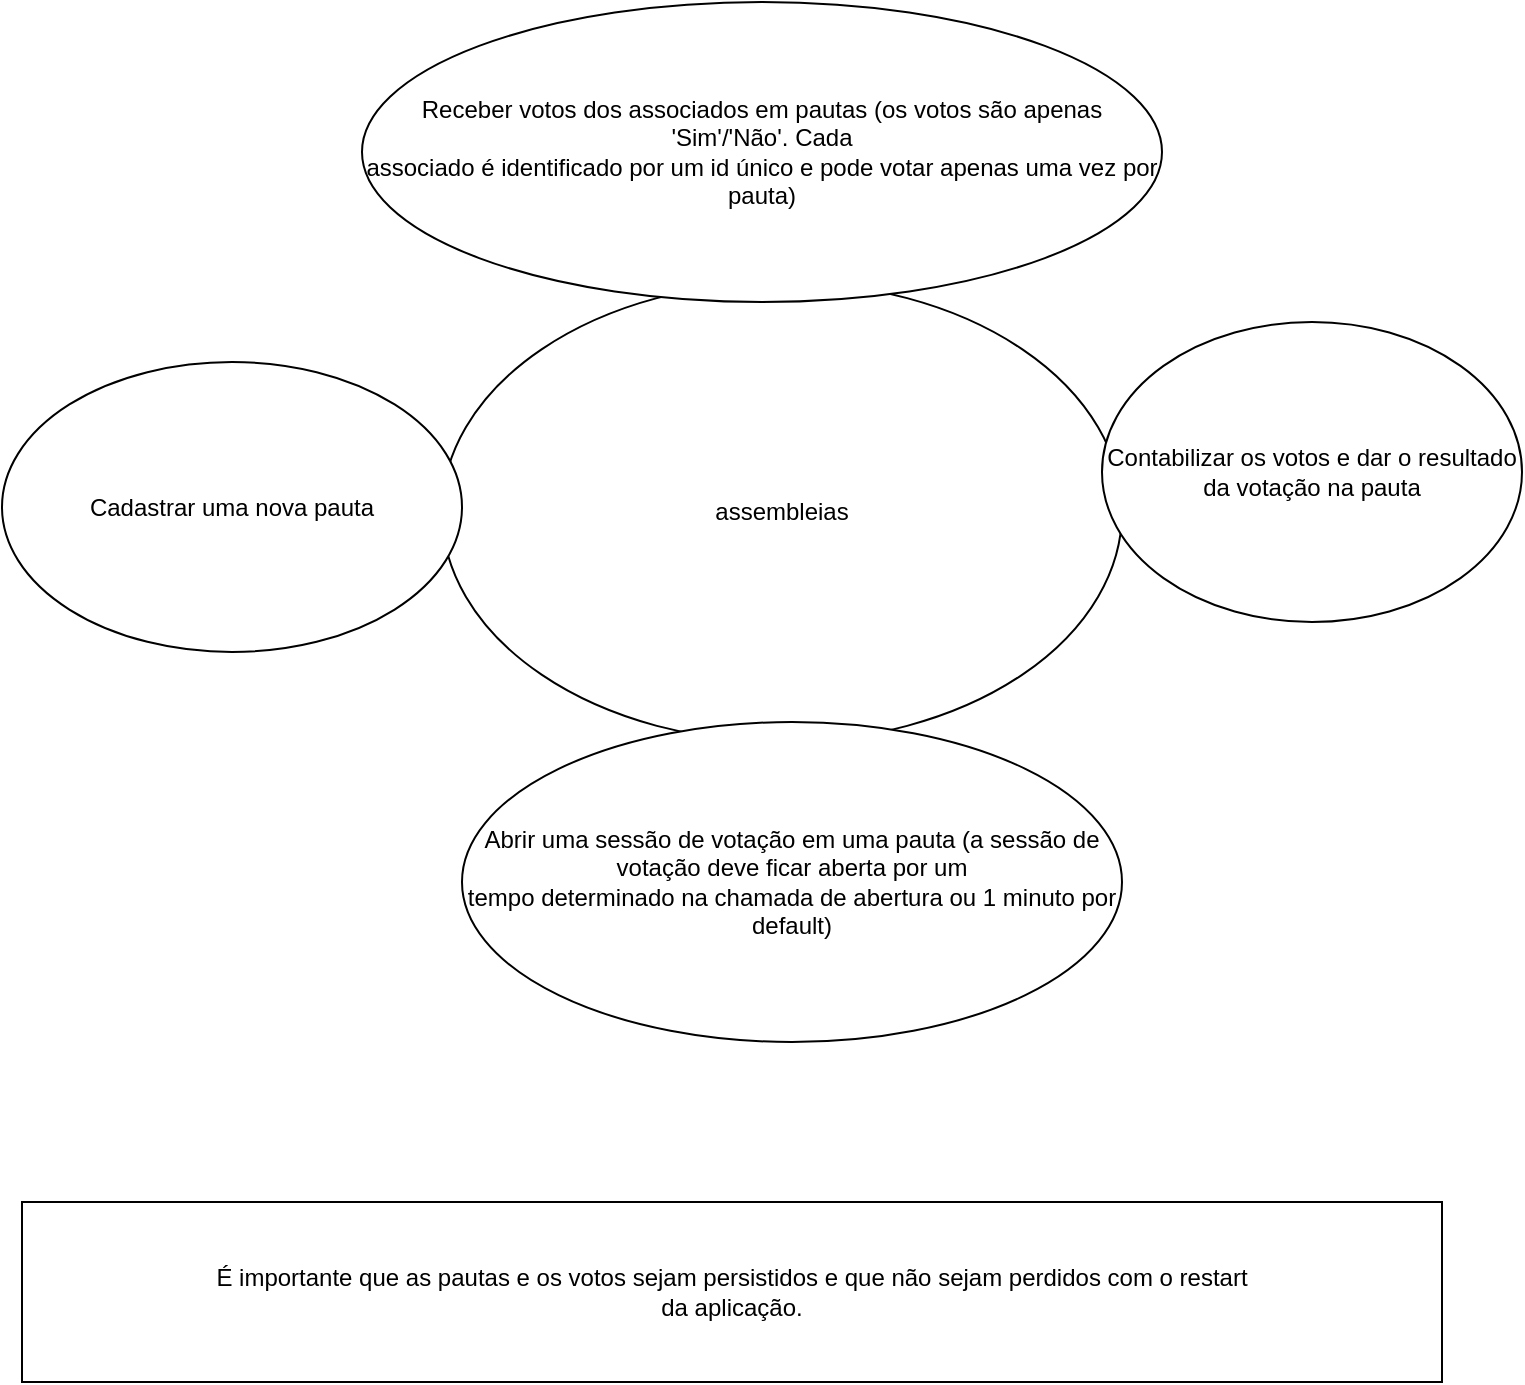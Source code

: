 <mxfile version="14.1.2" type="github"><diagram id="umGJ8sd3EjyWP1T8BXyv" name="Page-1"><mxGraphModel dx="1038" dy="547" grid="1" gridSize="10" guides="1" tooltips="1" connect="1" arrows="1" fold="1" page="1" pageScale="1" pageWidth="827" pageHeight="1169" math="0" shadow="0"><root><mxCell id="0"/><mxCell id="1" parent="0"/><mxCell id="Mz5x5tVGjbm0BzLoLKz0-1" value="assembleias" style="ellipse;whiteSpace=wrap;html=1;" vertex="1" parent="1"><mxGeometry x="280" y="160" width="340" height="230" as="geometry"/></mxCell><mxCell id="Mz5x5tVGjbm0BzLoLKz0-2" value="Cadastrar uma nova pauta" style="ellipse;whiteSpace=wrap;html=1;" vertex="1" parent="1"><mxGeometry x="60" y="200" width="230" height="145" as="geometry"/></mxCell><mxCell id="Mz5x5tVGjbm0BzLoLKz0-3" value="Abrir uma sessão de votação em uma pauta (a sessão de votação deve ficar aberta por um&lt;br&gt;tempo determinado na chamada de abertura ou 1 minuto por default)" style="ellipse;whiteSpace=wrap;html=1;" vertex="1" parent="1"><mxGeometry x="290" y="380" width="330" height="160" as="geometry"/></mxCell><mxCell id="Mz5x5tVGjbm0BzLoLKz0-4" value="Receber votos dos associados em pautas (os votos são apenas 'Sim'/'Não'. Cada&lt;br&gt;associado é identificado por um id único e pode votar apenas uma vez por pauta)" style="ellipse;whiteSpace=wrap;html=1;" vertex="1" parent="1"><mxGeometry x="240" y="20" width="400" height="150" as="geometry"/></mxCell><mxCell id="Mz5x5tVGjbm0BzLoLKz0-5" value="Contabilizar os votos e dar o resultado da votação na pauta" style="ellipse;whiteSpace=wrap;html=1;" vertex="1" parent="1"><mxGeometry x="610" y="180" width="210" height="150" as="geometry"/></mxCell><mxCell id="Mz5x5tVGjbm0BzLoLKz0-6" value="É importante que as pautas e os votos sejam persistidos e que não sejam perdidos com o restart&lt;br&gt;da aplicação." style="rounded=0;whiteSpace=wrap;html=1;" vertex="1" parent="1"><mxGeometry x="70" y="620" width="710" height="90" as="geometry"/></mxCell></root></mxGraphModel></diagram></mxfile>